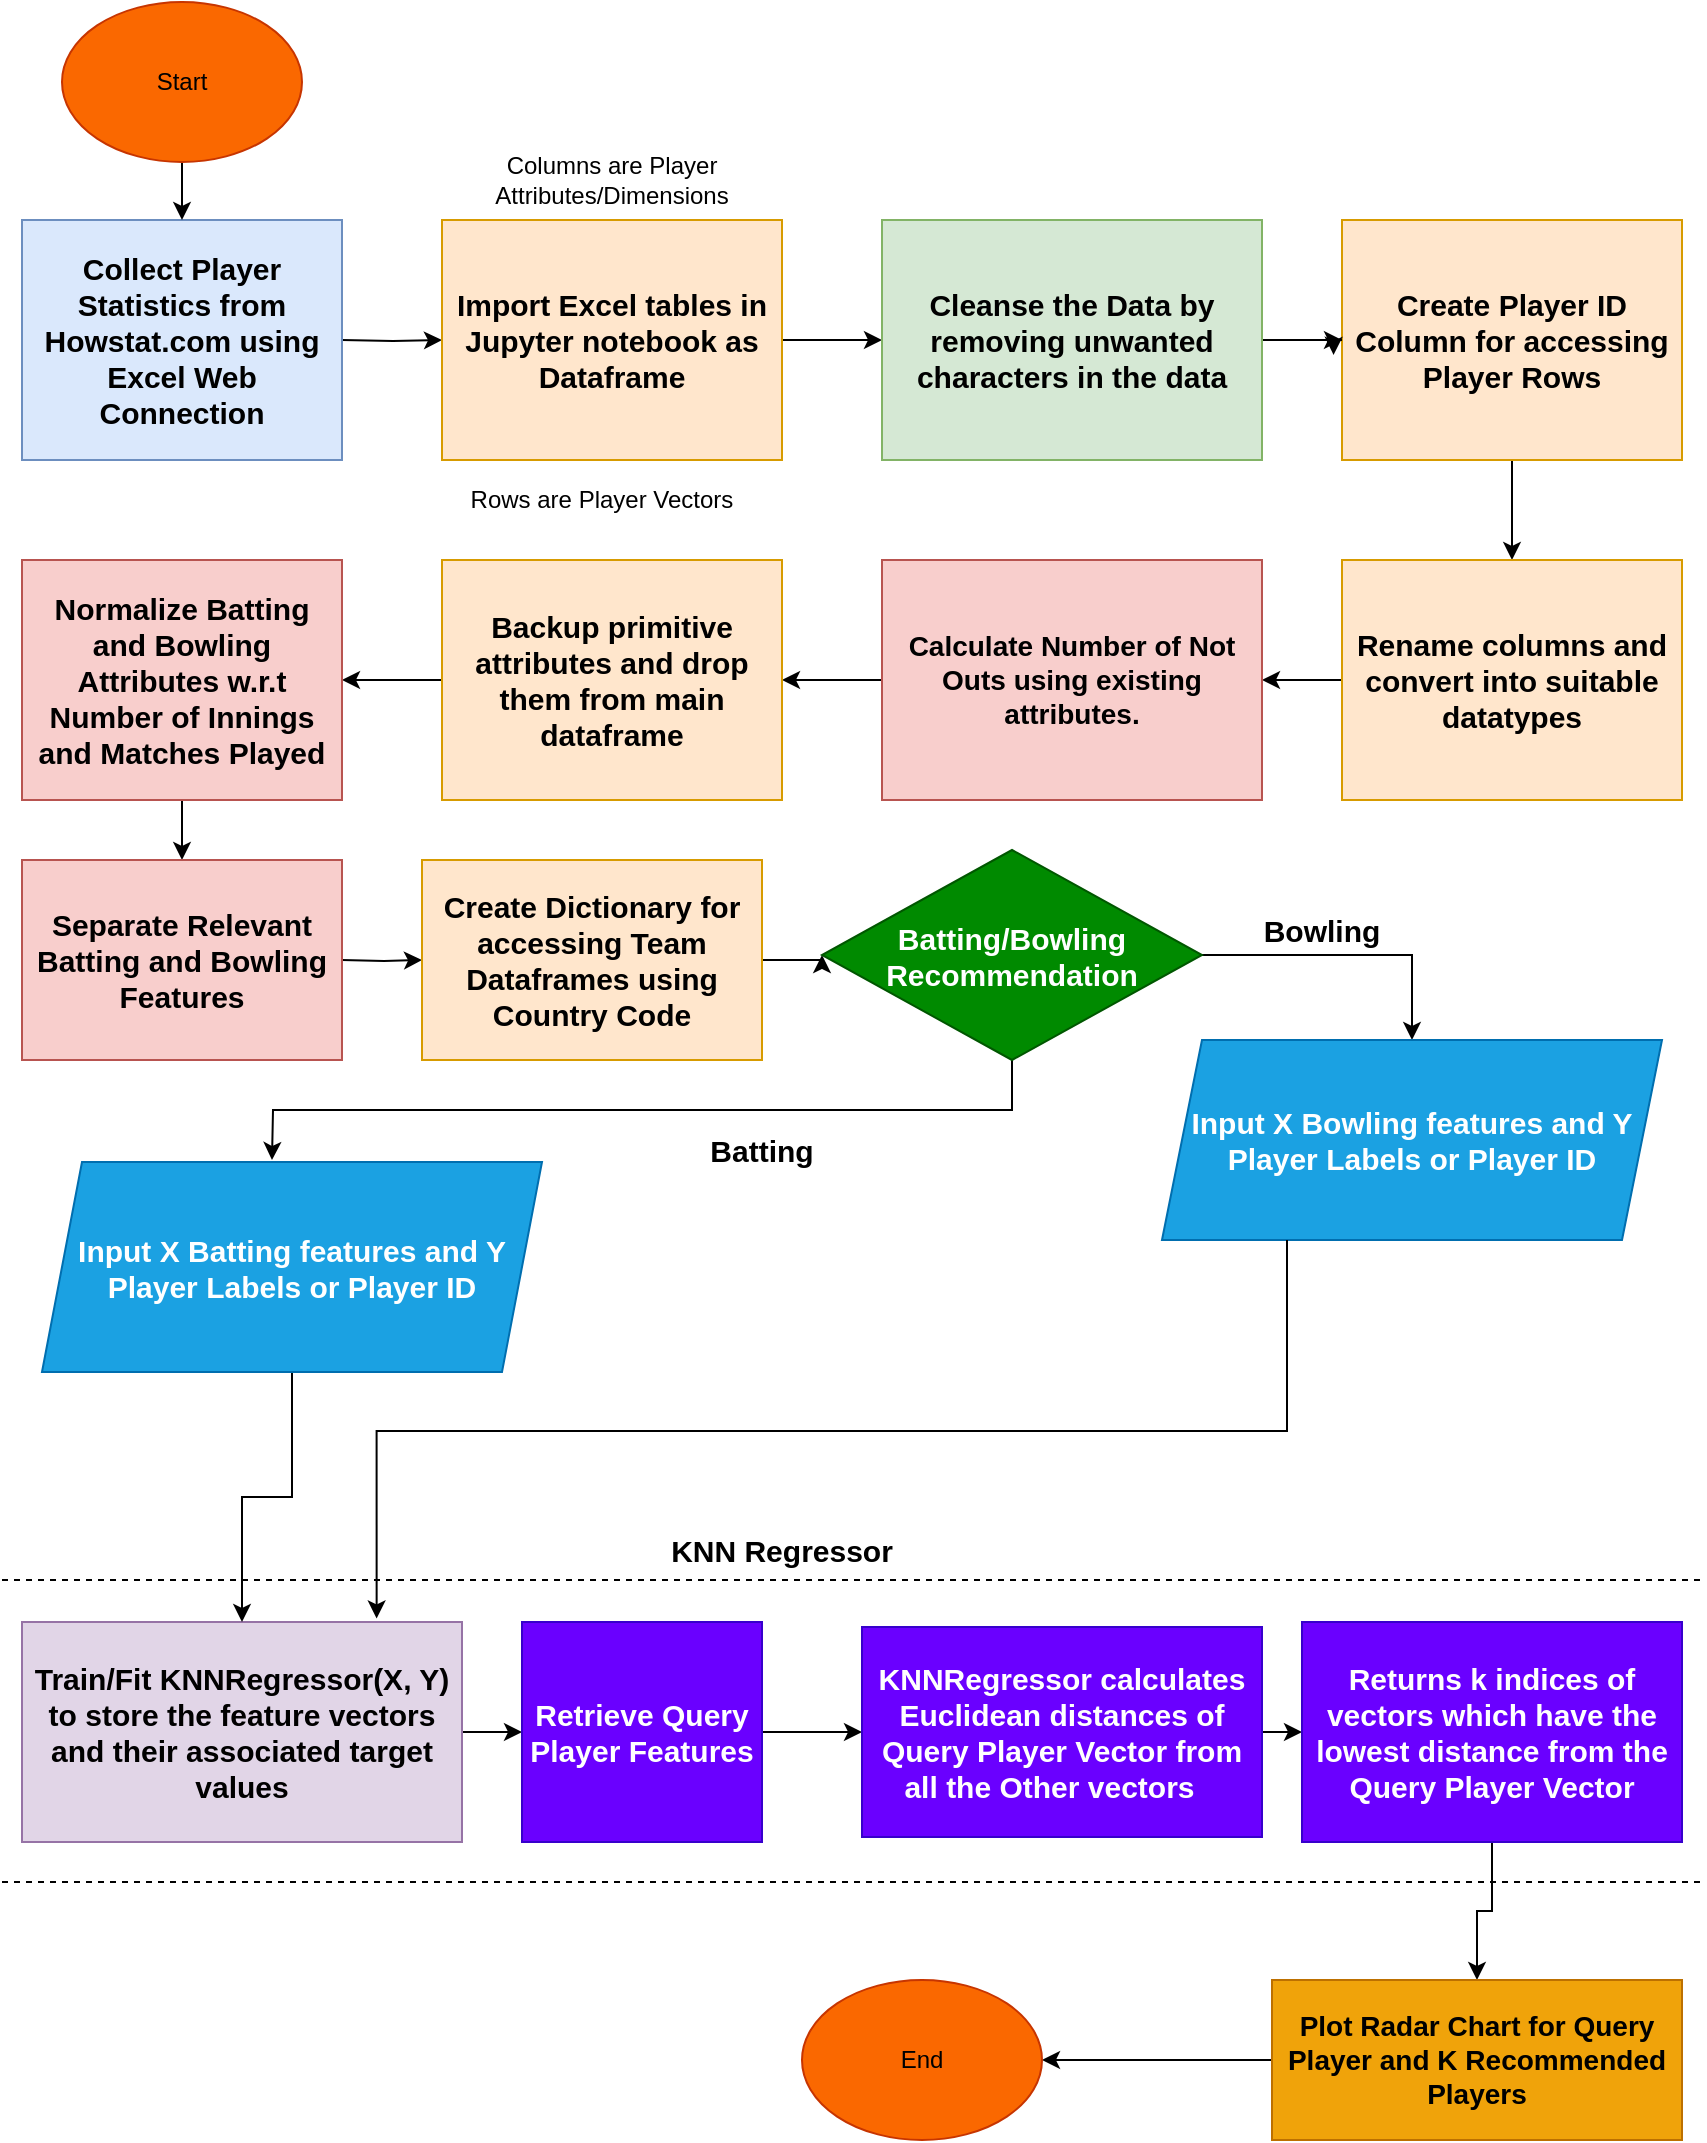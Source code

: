 <mxfile version="28.0.7">
  <diagram name="Page-1" id="baQeJwEwdhWI1fe-KgUi">
    <mxGraphModel dx="864" dy="482" grid="1" gridSize="10" guides="1" tooltips="1" connect="1" arrows="1" fold="1" page="1" pageScale="1" pageWidth="850" pageHeight="1100" background="none" math="0" shadow="0">
      <root>
        <mxCell id="0" />
        <mxCell id="1" parent="0" />
        <mxCell id="ql0hSR1luq9MQlSDu55J-5" style="edgeStyle=orthogonalEdgeStyle;rounded=0;orthogonalLoop=1;jettySize=auto;html=1;exitX=1;exitY=0.5;exitDx=0;exitDy=0;entryX=0;entryY=0.5;entryDx=0;entryDy=0;" parent="1" target="ql0hSR1luq9MQlSDu55J-4" edge="1">
          <mxGeometry relative="1" as="geometry">
            <mxPoint x="170" y="179" as="sourcePoint" />
          </mxGeometry>
        </mxCell>
        <mxCell id="ql0hSR1luq9MQlSDu55J-3" value="&lt;b&gt;&lt;font style=&quot;font-size: 15px;&quot;&gt;Collect Player Statistics from Howstat.com using Excel Web Connection&lt;/font&gt;&lt;/b&gt;" style="rounded=0;whiteSpace=wrap;html=1;fillColor=#dae8fc;strokeColor=#6c8ebf;" parent="1" vertex="1">
          <mxGeometry x="10" y="119" width="160" height="120" as="geometry" />
        </mxCell>
        <mxCell id="ql0hSR1luq9MQlSDu55J-9" style="edgeStyle=orthogonalEdgeStyle;rounded=0;orthogonalLoop=1;jettySize=auto;html=1;exitX=1;exitY=0.5;exitDx=0;exitDy=0;entryX=0;entryY=0.5;entryDx=0;entryDy=0;" parent="1" source="ql0hSR1luq9MQlSDu55J-4" target="ql0hSR1luq9MQlSDu55J-7" edge="1">
          <mxGeometry relative="1" as="geometry" />
        </mxCell>
        <mxCell id="ql0hSR1luq9MQlSDu55J-4" value="&lt;b&gt;&lt;font style=&quot;font-size: 15px;&quot;&gt;Import Excel tables in Jupyter notebook as Dataframe&lt;/font&gt;&lt;/b&gt;" style="rounded=0;whiteSpace=wrap;html=1;fillColor=#ffe6cc;strokeColor=#d79b00;" parent="1" vertex="1">
          <mxGeometry x="220" y="119" width="170" height="120" as="geometry" />
        </mxCell>
        <mxCell id="ql0hSR1luq9MQlSDu55J-11" style="edgeStyle=orthogonalEdgeStyle;rounded=0;orthogonalLoop=1;jettySize=auto;html=1;exitX=1;exitY=0.5;exitDx=0;exitDy=0;" parent="1" source="ql0hSR1luq9MQlSDu55J-7" target="ql0hSR1luq9MQlSDu55J-10" edge="1">
          <mxGeometry relative="1" as="geometry" />
        </mxCell>
        <mxCell id="ql0hSR1luq9MQlSDu55J-7" value="&lt;b&gt;&lt;font style=&quot;font-size: 15px;&quot;&gt;Cleanse the Data by removing unwanted characters in the data&lt;/font&gt;&lt;/b&gt;" style="rounded=0;whiteSpace=wrap;html=1;fillColor=#d5e8d4;strokeColor=#82b366;" parent="1" vertex="1">
          <mxGeometry x="440" y="119" width="190" height="120" as="geometry" />
        </mxCell>
        <mxCell id="ql0hSR1luq9MQlSDu55J-16" style="edgeStyle=orthogonalEdgeStyle;rounded=0;orthogonalLoop=1;jettySize=auto;html=1;exitX=0.5;exitY=1;exitDx=0;exitDy=0;entryX=0.5;entryY=0;entryDx=0;entryDy=0;" parent="1" source="ql0hSR1luq9MQlSDu55J-10" target="ql0hSR1luq9MQlSDu55J-12" edge="1">
          <mxGeometry relative="1" as="geometry" />
        </mxCell>
        <mxCell id="ql0hSR1luq9MQlSDu55J-10" value="&lt;b&gt;&lt;font style=&quot;font-size: 15px;&quot;&gt;Create Player ID Column for accessing Player Rows&lt;/font&gt;&lt;/b&gt;" style="rounded=0;whiteSpace=wrap;html=1;fillColor=#ffe6cc;strokeColor=#d79b00;" parent="1" vertex="1">
          <mxGeometry x="670" y="119" width="170" height="120" as="geometry" />
        </mxCell>
        <mxCell id="ql0hSR1luq9MQlSDu55J-18" style="edgeStyle=orthogonalEdgeStyle;rounded=0;orthogonalLoop=1;jettySize=auto;html=1;exitX=0;exitY=0.5;exitDx=0;exitDy=0;entryX=1;entryY=0.5;entryDx=0;entryDy=0;" parent="1" source="ql0hSR1luq9MQlSDu55J-12" target="ql0hSR1luq9MQlSDu55J-17" edge="1">
          <mxGeometry relative="1" as="geometry" />
        </mxCell>
        <mxCell id="ql0hSR1luq9MQlSDu55J-12" value="&lt;b&gt;&lt;font style=&quot;font-size: 15px;&quot;&gt;Rename columns and convert into suitable datatypes&lt;/font&gt;&lt;/b&gt;" style="rounded=0;whiteSpace=wrap;html=1;fillColor=#ffe6cc;strokeColor=#d79b00;" parent="1" vertex="1">
          <mxGeometry x="670" y="289" width="170" height="120" as="geometry" />
        </mxCell>
        <mxCell id="ql0hSR1luq9MQlSDu55J-13" style="edgeStyle=orthogonalEdgeStyle;rounded=0;orthogonalLoop=1;jettySize=auto;html=1;exitX=0;exitY=0.5;exitDx=0;exitDy=0;entryX=-0.025;entryY=0.562;entryDx=0;entryDy=0;entryPerimeter=0;" parent="1" source="ql0hSR1luq9MQlSDu55J-10" target="ql0hSR1luq9MQlSDu55J-10" edge="1">
          <mxGeometry relative="1" as="geometry" />
        </mxCell>
        <mxCell id="ql0hSR1luq9MQlSDu55J-14" value="Columns are Player Attributes/Dimensions" style="text;html=1;strokeColor=none;fillColor=none;align=center;verticalAlign=middle;whiteSpace=wrap;rounded=0;" parent="1" vertex="1">
          <mxGeometry x="225" y="79" width="160" height="40" as="geometry" />
        </mxCell>
        <mxCell id="ql0hSR1luq9MQlSDu55J-15" value="Rows are Player Vectors" style="text;html=1;strokeColor=none;fillColor=none;align=center;verticalAlign=middle;whiteSpace=wrap;rounded=0;" parent="1" vertex="1">
          <mxGeometry x="220" y="239" width="160" height="40" as="geometry" />
        </mxCell>
        <mxCell id="ql0hSR1luq9MQlSDu55J-20" style="edgeStyle=orthogonalEdgeStyle;rounded=0;orthogonalLoop=1;jettySize=auto;html=1;exitX=0;exitY=0.5;exitDx=0;exitDy=0;entryX=1;entryY=0.5;entryDx=0;entryDy=0;" parent="1" source="ql0hSR1luq9MQlSDu55J-17" target="ql0hSR1luq9MQlSDu55J-19" edge="1">
          <mxGeometry relative="1" as="geometry" />
        </mxCell>
        <mxCell id="ql0hSR1luq9MQlSDu55J-17" value="&lt;b&gt;&lt;font style=&quot;font-size: 14px;&quot;&gt;Calculate Number of Not Outs using existing attributes.&lt;/font&gt;&lt;/b&gt;" style="rounded=0;whiteSpace=wrap;html=1;fillColor=#f8cecc;strokeColor=#b85450;" parent="1" vertex="1">
          <mxGeometry x="440" y="289" width="190" height="120" as="geometry" />
        </mxCell>
        <mxCell id="ql0hSR1luq9MQlSDu55J-22" style="edgeStyle=orthogonalEdgeStyle;rounded=0;orthogonalLoop=1;jettySize=auto;html=1;exitX=0;exitY=0.5;exitDx=0;exitDy=0;" parent="1" source="ql0hSR1luq9MQlSDu55J-19" edge="1">
          <mxGeometry relative="1" as="geometry">
            <mxPoint x="170" y="349" as="targetPoint" />
          </mxGeometry>
        </mxCell>
        <mxCell id="ql0hSR1luq9MQlSDu55J-19" value="&lt;b&gt;&lt;font style=&quot;font-size: 15px;&quot;&gt;Backup primitive attributes and drop them from main dataframe&lt;/font&gt;&lt;/b&gt;" style="rounded=0;whiteSpace=wrap;html=1;fillColor=#ffe6cc;strokeColor=#d79b00;" parent="1" vertex="1">
          <mxGeometry x="220" y="289" width="170" height="120" as="geometry" />
        </mxCell>
        <mxCell id="ql0hSR1luq9MQlSDu55J-24" style="edgeStyle=orthogonalEdgeStyle;rounded=0;orthogonalLoop=1;jettySize=auto;html=1;exitX=0.5;exitY=1;exitDx=0;exitDy=0;entryX=0.5;entryY=0;entryDx=0;entryDy=0;" parent="1" edge="1">
          <mxGeometry relative="1" as="geometry">
            <mxPoint x="90" y="488" as="sourcePoint" />
            <mxPoint x="90" y="518" as="targetPoint" />
          </mxGeometry>
        </mxCell>
        <mxCell id="lGgUaz9jsPjFf-ICTWnv-1" value="" style="edgeStyle=orthogonalEdgeStyle;rounded=0;orthogonalLoop=1;jettySize=auto;html=1;" edge="1" parent="1" source="ql0hSR1luq9MQlSDu55J-21" target="ql0hSR1luq9MQlSDu55J-23">
          <mxGeometry relative="1" as="geometry" />
        </mxCell>
        <mxCell id="ql0hSR1luq9MQlSDu55J-21" value="&lt;b&gt;&lt;font style=&quot;font-size: 15px;&quot;&gt;Normalize Batting and Bowling Attributes w.r.t Number of Innings and Matches Played&lt;/font&gt;&lt;/b&gt;" style="rounded=0;whiteSpace=wrap;html=1;fillColor=#f8cecc;strokeColor=#b85450;" parent="1" vertex="1">
          <mxGeometry x="10" y="289" width="160" height="120" as="geometry" />
        </mxCell>
        <mxCell id="ql0hSR1luq9MQlSDu55J-45" style="edgeStyle=orthogonalEdgeStyle;rounded=0;orthogonalLoop=1;jettySize=auto;html=1;exitX=1;exitY=0.5;exitDx=0;exitDy=0;entryX=0;entryY=0.5;entryDx=0;entryDy=0;" parent="1" target="ql0hSR1luq9MQlSDu55J-25" edge="1">
          <mxGeometry relative="1" as="geometry">
            <mxPoint x="170" y="489" as="sourcePoint" />
          </mxGeometry>
        </mxCell>
        <mxCell id="ql0hSR1luq9MQlSDu55J-23" value="&lt;b&gt;&lt;font style=&quot;font-size: 15px;&quot;&gt;Separate Relevant Batting and Bowling Features&lt;/font&gt;&lt;/b&gt;" style="rounded=0;whiteSpace=wrap;html=1;fillColor=#f8cecc;strokeColor=#b85450;" parent="1" vertex="1">
          <mxGeometry x="10" y="439" width="160" height="100" as="geometry" />
        </mxCell>
        <mxCell id="ql0hSR1luq9MQlSDu55J-50" style="edgeStyle=orthogonalEdgeStyle;rounded=0;orthogonalLoop=1;jettySize=auto;html=1;exitX=1;exitY=0.5;exitDx=0;exitDy=0;entryX=0;entryY=0.5;entryDx=0;entryDy=0;" parent="1" source="ql0hSR1luq9MQlSDu55J-25" target="ql0hSR1luq9MQlSDu55J-32" edge="1">
          <mxGeometry relative="1" as="geometry" />
        </mxCell>
        <mxCell id="ql0hSR1luq9MQlSDu55J-25" value="&lt;b&gt;&lt;font style=&quot;font-size: 15px;&quot;&gt;Create Dictionary for accessing Team Dataframes using Country Code&lt;/font&gt;&lt;/b&gt;" style="rounded=0;whiteSpace=wrap;html=1;fillColor=#ffe6cc;strokeColor=#d79b00;" parent="1" vertex="1">
          <mxGeometry x="210" y="439" width="170" height="100" as="geometry" />
        </mxCell>
        <mxCell id="ql0hSR1luq9MQlSDu55J-73" style="edgeStyle=orthogonalEdgeStyle;rounded=0;orthogonalLoop=1;jettySize=auto;html=1;exitX=1;exitY=0.5;exitDx=0;exitDy=0;entryX=0;entryY=0.5;entryDx=0;entryDy=0;" parent="1" source="ql0hSR1luq9MQlSDu55J-27" target="ql0hSR1luq9MQlSDu55J-51" edge="1">
          <mxGeometry relative="1" as="geometry" />
        </mxCell>
        <mxCell id="ql0hSR1luq9MQlSDu55J-27" value="&lt;b style=&quot;border-color: var(--border-color);&quot;&gt;&lt;font style=&quot;border-color: var(--border-color); font-size: 15px;&quot;&gt;Train/Fit KNNRegressor(X, Y) to&amp;nbsp;&lt;/font&gt;&lt;/b&gt;&lt;b style=&quot;border-color: var(--border-color);&quot;&gt;&lt;font style=&quot;border-color: var(--border-color); font-size: 15px;&quot;&gt;store the feature vectors and their associated target values&lt;/font&gt;&lt;/b&gt;&lt;b&gt;&lt;font style=&quot;font-size: 15px;&quot;&gt;&lt;br&gt;&lt;/font&gt;&lt;/b&gt;" style="rounded=0;whiteSpace=wrap;html=1;fillColor=#e1d5e7;strokeColor=#9673a6;" parent="1" vertex="1">
          <mxGeometry x="10" y="820" width="220" height="110" as="geometry" />
        </mxCell>
        <mxCell id="ql0hSR1luq9MQlSDu55J-48" style="edgeStyle=orthogonalEdgeStyle;rounded=0;orthogonalLoop=1;jettySize=auto;html=1;exitX=1;exitY=0.5;exitDx=0;exitDy=0;entryX=0.5;entryY=0;entryDx=0;entryDy=0;" parent="1" source="ql0hSR1luq9MQlSDu55J-32" target="ql0hSR1luq9MQlSDu55J-35" edge="1">
          <mxGeometry relative="1" as="geometry" />
        </mxCell>
        <mxCell id="ql0hSR1luq9MQlSDu55J-49" style="edgeStyle=orthogonalEdgeStyle;rounded=0;orthogonalLoop=1;jettySize=auto;html=1;exitX=0.5;exitY=1;exitDx=0;exitDy=0;entryX=0.5;entryY=0;entryDx=0;entryDy=0;" parent="1" source="ql0hSR1luq9MQlSDu55J-32" edge="1">
          <mxGeometry relative="1" as="geometry">
            <mxPoint x="135" y="589" as="targetPoint" />
          </mxGeometry>
        </mxCell>
        <mxCell id="ql0hSR1luq9MQlSDu55J-32" value="&lt;b style=&quot;font-size: 15px;&quot;&gt;Batting/Bowling &lt;br&gt;Recommendation&lt;/b&gt;" style="rhombus;whiteSpace=wrap;html=1;fillColor=#008a00;fontColor=#ffffff;strokeColor=#005700;" parent="1" vertex="1">
          <mxGeometry x="410" y="434" width="190" height="105" as="geometry" />
        </mxCell>
        <mxCell id="ql0hSR1luq9MQlSDu55J-72" style="edgeStyle=orthogonalEdgeStyle;rounded=0;orthogonalLoop=1;jettySize=auto;html=1;exitX=0.5;exitY=1;exitDx=0;exitDy=0;" parent="1" source="ql0hSR1luq9MQlSDu55J-34" target="ql0hSR1luq9MQlSDu55J-27" edge="1">
          <mxGeometry relative="1" as="geometry" />
        </mxCell>
        <mxCell id="ql0hSR1luq9MQlSDu55J-34" value="&lt;b&gt;&lt;font style=&quot;font-size: 15px;&quot;&gt;Input X Batting features and Y Player Labels or Player ID&lt;/font&gt;&lt;/b&gt;" style="shape=parallelogram;perimeter=parallelogramPerimeter;whiteSpace=wrap;html=1;fixedSize=1;fillColor=#1ba1e2;fontColor=#ffffff;strokeColor=#006EAF;" parent="1" vertex="1">
          <mxGeometry x="20" y="590" width="250" height="105" as="geometry" />
        </mxCell>
        <mxCell id="ql0hSR1luq9MQlSDu55J-35" value="&lt;b&gt;&lt;font style=&quot;font-size: 15px;&quot;&gt;Input X Bowling features and Y Player Labels or Player ID&lt;/font&gt;&lt;/b&gt;" style="shape=parallelogram;perimeter=parallelogramPerimeter;whiteSpace=wrap;html=1;fixedSize=1;fillColor=#1ba1e2;fontColor=#ffffff;strokeColor=#006EAF;" parent="1" vertex="1">
          <mxGeometry x="580" y="529" width="250" height="100" as="geometry" />
        </mxCell>
        <mxCell id="ql0hSR1luq9MQlSDu55J-38" value="&lt;b&gt;&lt;font style=&quot;font-size: 15px;&quot;&gt;Batting&lt;/font&gt;&lt;/b&gt;" style="text;html=1;strokeColor=none;fillColor=none;align=center;verticalAlign=middle;whiteSpace=wrap;rounded=0;" parent="1" vertex="1">
          <mxGeometry x="350" y="569" width="60" height="30" as="geometry" />
        </mxCell>
        <mxCell id="ql0hSR1luq9MQlSDu55J-39" value="&lt;b&gt;&lt;font style=&quot;font-size: 15px;&quot;&gt;Bowling&lt;/font&gt;&lt;/b&gt;" style="text;html=1;strokeColor=none;fillColor=none;align=center;verticalAlign=middle;whiteSpace=wrap;rounded=0;" parent="1" vertex="1">
          <mxGeometry x="630" y="459" width="60" height="30" as="geometry" />
        </mxCell>
        <mxCell id="ql0hSR1luq9MQlSDu55J-53" style="edgeStyle=orthogonalEdgeStyle;rounded=0;orthogonalLoop=1;jettySize=auto;html=1;exitX=1;exitY=0.5;exitDx=0;exitDy=0;entryX=0;entryY=0.5;entryDx=0;entryDy=0;" parent="1" source="ql0hSR1luq9MQlSDu55J-51" target="ql0hSR1luq9MQlSDu55J-52" edge="1">
          <mxGeometry relative="1" as="geometry" />
        </mxCell>
        <mxCell id="ql0hSR1luq9MQlSDu55J-51" value="&lt;b&gt;&lt;font style=&quot;font-size: 15px;&quot;&gt;Retrieve Query Player Features&lt;/font&gt;&lt;/b&gt;" style="rounded=0;whiteSpace=wrap;html=1;fillColor=#6a00ff;fontColor=#ffffff;strokeColor=#3700CC;" parent="1" vertex="1">
          <mxGeometry x="260" y="820" width="120" height="110" as="geometry" />
        </mxCell>
        <mxCell id="ql0hSR1luq9MQlSDu55J-55" style="edgeStyle=orthogonalEdgeStyle;rounded=0;orthogonalLoop=1;jettySize=auto;html=1;exitX=1;exitY=0.5;exitDx=0;exitDy=0;entryX=0;entryY=0.5;entryDx=0;entryDy=0;" parent="1" source="ql0hSR1luq9MQlSDu55J-52" target="ql0hSR1luq9MQlSDu55J-54" edge="1">
          <mxGeometry relative="1" as="geometry" />
        </mxCell>
        <mxCell id="ql0hSR1luq9MQlSDu55J-52" value="&lt;b&gt;&lt;font style=&quot;font-size: 15px;&quot;&gt;KNNRegressor calculates Euclidean distances of Query Player Vector from all the Other vectors&amp;nbsp; &amp;nbsp;&lt;/font&gt;&lt;/b&gt;" style="rounded=0;whiteSpace=wrap;html=1;fillColor=#6a00ff;fontColor=#ffffff;strokeColor=#3700CC;" parent="1" vertex="1">
          <mxGeometry x="430" y="822.5" width="200" height="105" as="geometry" />
        </mxCell>
        <mxCell id="lGgUaz9jsPjFf-ICTWnv-2" style="edgeStyle=orthogonalEdgeStyle;rounded=0;orthogonalLoop=1;jettySize=auto;html=1;exitX=0.5;exitY=1;exitDx=0;exitDy=0;entryX=0.5;entryY=0;entryDx=0;entryDy=0;" edge="1" parent="1" source="ql0hSR1luq9MQlSDu55J-54" target="ql0hSR1luq9MQlSDu55J-64">
          <mxGeometry relative="1" as="geometry" />
        </mxCell>
        <mxCell id="ql0hSR1luq9MQlSDu55J-54" value="&lt;b&gt;&lt;font style=&quot;font-size: 15px;&quot;&gt;Returns k indices of vectors which have the lowest distance from the Query Player Vector&lt;/font&gt;&lt;/b&gt;" style="rounded=0;whiteSpace=wrap;html=1;fillColor=#6a00ff;fontColor=#ffffff;strokeColor=#3700CC;" parent="1" vertex="1">
          <mxGeometry x="650" y="820" width="190" height="110" as="geometry" />
        </mxCell>
        <mxCell id="ql0hSR1luq9MQlSDu55J-57" value="" style="endArrow=none;dashed=1;html=1;rounded=0;" parent="1" edge="1">
          <mxGeometry width="50" height="50" relative="1" as="geometry">
            <mxPoint y="799" as="sourcePoint" />
            <mxPoint x="850" y="799" as="targetPoint" />
            <Array as="points">
              <mxPoint x="365" y="799" />
              <mxPoint x="605" y="799" />
            </Array>
          </mxGeometry>
        </mxCell>
        <mxCell id="ql0hSR1luq9MQlSDu55J-58" value="&lt;b&gt;&lt;font style=&quot;font-size: 15px;&quot;&gt;KNN Regressor&lt;/font&gt;&lt;/b&gt;" style="text;html=1;strokeColor=none;fillColor=none;align=center;verticalAlign=middle;whiteSpace=wrap;rounded=0;" parent="1" vertex="1">
          <mxGeometry x="235" y="769" width="310" height="30" as="geometry" />
        </mxCell>
        <mxCell id="ql0hSR1luq9MQlSDu55J-59" value="" style="endArrow=none;dashed=1;html=1;rounded=0;" parent="1" edge="1">
          <mxGeometry width="50" height="50" relative="1" as="geometry">
            <mxPoint y="950" as="sourcePoint" />
            <mxPoint x="850" y="950" as="targetPoint" />
            <Array as="points">
              <mxPoint x="360" y="950" />
              <mxPoint x="600" y="950" />
            </Array>
          </mxGeometry>
        </mxCell>
        <mxCell id="ql0hSR1luq9MQlSDu55J-69" style="edgeStyle=orthogonalEdgeStyle;rounded=0;orthogonalLoop=1;jettySize=auto;html=1;exitX=0;exitY=0.5;exitDx=0;exitDy=0;entryX=1;entryY=0.5;entryDx=0;entryDy=0;" parent="1" source="ql0hSR1luq9MQlSDu55J-64" target="ql0hSR1luq9MQlSDu55J-66" edge="1">
          <mxGeometry relative="1" as="geometry" />
        </mxCell>
        <mxCell id="ql0hSR1luq9MQlSDu55J-64" value="&lt;b&gt;&lt;font style=&quot;font-size: 14px;&quot;&gt;Plot Radar Chart for Query Player and K Recommended Players&lt;/font&gt;&lt;/b&gt;" style="rounded=0;whiteSpace=wrap;html=1;fillColor=#f0a30a;fontColor=#000000;strokeColor=#BD7000;" parent="1" vertex="1">
          <mxGeometry x="635" y="999" width="205" height="80" as="geometry" />
        </mxCell>
        <mxCell id="ql0hSR1luq9MQlSDu55J-66" value="End" style="ellipse;whiteSpace=wrap;html=1;fillColor=#fa6800;fontColor=#000000;strokeColor=#C73500;" parent="1" vertex="1">
          <mxGeometry x="400" y="999" width="120" height="80" as="geometry" />
        </mxCell>
        <mxCell id="ql0hSR1luq9MQlSDu55J-70" value="" style="edgeStyle=orthogonalEdgeStyle;rounded=0;orthogonalLoop=1;jettySize=auto;html=1;" parent="1" source="ql0hSR1luq9MQlSDu55J-67" target="ql0hSR1luq9MQlSDu55J-3" edge="1">
          <mxGeometry relative="1" as="geometry" />
        </mxCell>
        <mxCell id="ql0hSR1luq9MQlSDu55J-67" value="Start" style="ellipse;whiteSpace=wrap;html=1;fillColor=#fa6800;fontColor=#000000;strokeColor=#C73500;" parent="1" vertex="1">
          <mxGeometry x="30" y="10" width="120" height="80" as="geometry" />
        </mxCell>
        <mxCell id="ql0hSR1luq9MQlSDu55J-71" style="edgeStyle=orthogonalEdgeStyle;rounded=0;orthogonalLoop=1;jettySize=auto;html=1;exitX=0.25;exitY=1;exitDx=0;exitDy=0;entryX=0.806;entryY=-0.016;entryDx=0;entryDy=0;entryPerimeter=0;" parent="1" source="ql0hSR1luq9MQlSDu55J-35" target="ql0hSR1luq9MQlSDu55J-27" edge="1">
          <mxGeometry relative="1" as="geometry" />
        </mxCell>
      </root>
    </mxGraphModel>
  </diagram>
</mxfile>
